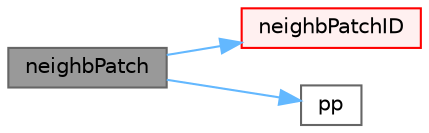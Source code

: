 digraph "neighbPatch"
{
 // LATEX_PDF_SIZE
  bgcolor="transparent";
  edge [fontname=Helvetica,fontsize=10,labelfontname=Helvetica,labelfontsize=10];
  node [fontname=Helvetica,fontsize=10,shape=box,height=0.2,width=0.4];
  rankdir="LR";
  Node1 [id="Node000001",label="neighbPatch",height=0.2,width=0.4,color="gray40", fillcolor="grey60", style="filled", fontcolor="black",tooltip=" "];
  Node1 -> Node2 [id="edge1_Node000001_Node000002",color="steelblue1",style="solid",tooltip=" "];
  Node2 [id="Node000002",label="neighbPatchID",height=0.2,width=0.4,color="red", fillcolor="#FFF0F0", style="filled",URL="$classFoam_1_1cyclicPolyPatch.html#afc2149e80f0785ace675c205b80eb6bc",tooltip=" "];
  Node1 -> Node10 [id="edge2_Node000001_Node000010",color="steelblue1",style="solid",tooltip=" "];
  Node10 [id="Node000010",label="pp",height=0.2,width=0.4,color="grey40", fillcolor="white", style="filled",URL="$checkPatchTopology_8H.html#a62bd17b324c5b9481f03d4b6d6e09f88",tooltip=" "];
}
